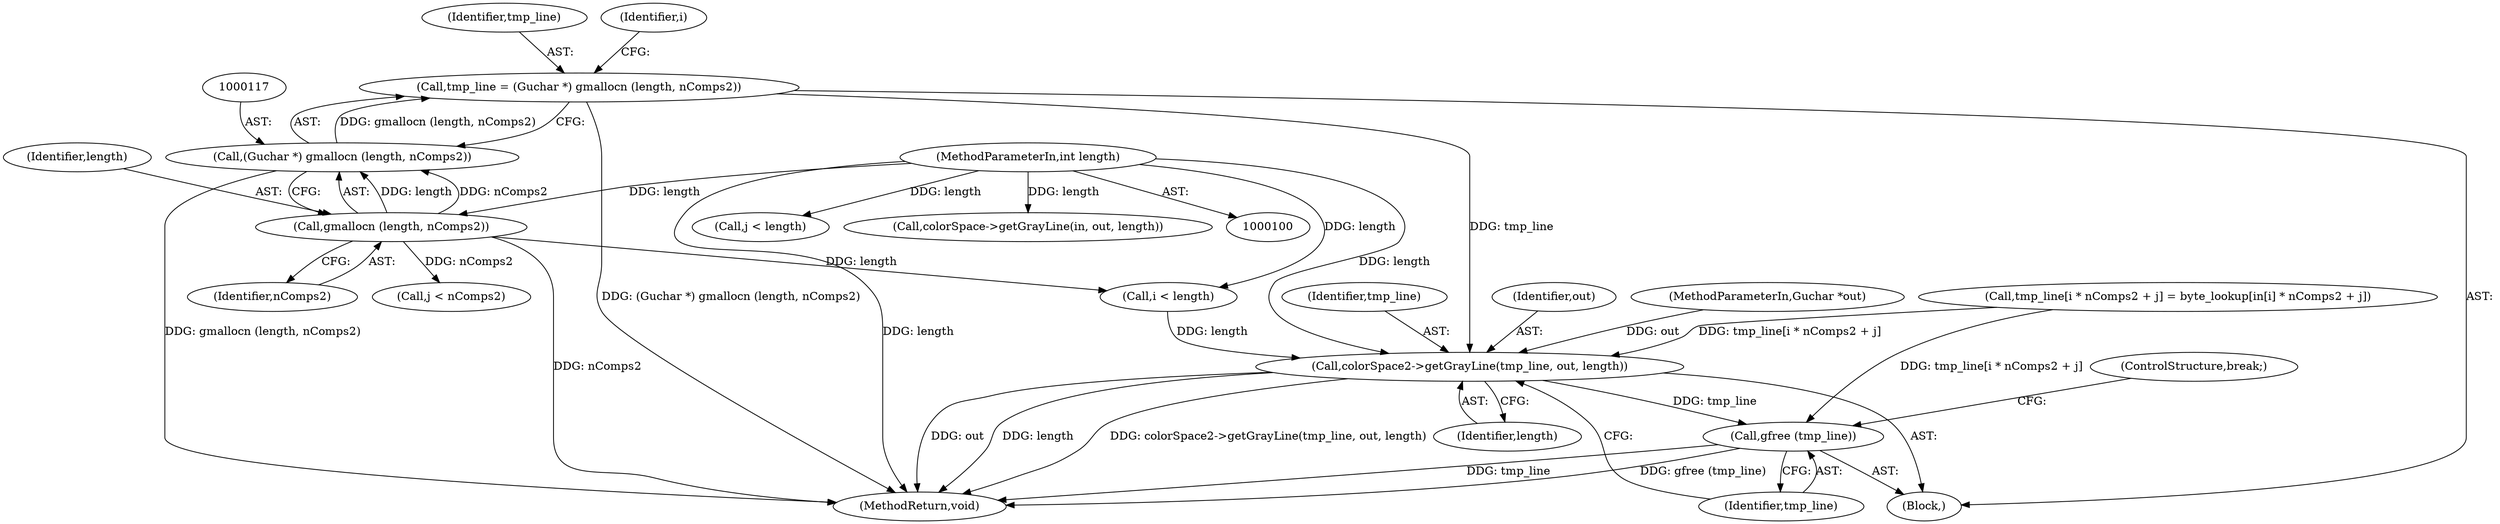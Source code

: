 digraph "0_poppler_7b2d314a61fd0e12f47c62996cb49ec0d1ba747a_5@pointer" {
"1000114" [label="(Call,tmp_line = (Guchar *) gmallocn (length, nComps2))"];
"1000116" [label="(Call,(Guchar *) gmallocn (length, nComps2))"];
"1000118" [label="(Call,gmallocn (length, nComps2))"];
"1000103" [label="(MethodParameterIn,int length)"];
"1000158" [label="(Call,colorSpace2->getGrayLine(tmp_line, out, length))"];
"1000162" [label="(Call,gfree (tmp_line))"];
"1000141" [label="(Call,tmp_line[i * nComps2 + j] = byte_lookup[in[i] * nComps2 + j])"];
"1000162" [label="(Call,gfree (tmp_line))"];
"1000119" [label="(Identifier,length)"];
"1000103" [label="(MethodParameterIn,int length)"];
"1000115" [label="(Identifier,tmp_line)"];
"1000123" [label="(Identifier,i)"];
"1000163" [label="(Identifier,tmp_line)"];
"1000173" [label="(Call,j < length)"];
"1000118" [label="(Call,gmallocn (length, nComps2))"];
"1000161" [label="(Identifier,length)"];
"1000135" [label="(Call,j < nComps2)"];
"1000206" [label="(MethodReturn,void)"];
"1000164" [label="(ControlStructure,break;)"];
"1000111" [label="(Block,)"];
"1000160" [label="(Identifier,out)"];
"1000102" [label="(MethodParameterIn,Guchar *out)"];
"1000201" [label="(Call,colorSpace->getGrayLine(in, out, length))"];
"1000125" [label="(Call,i < length)"];
"1000158" [label="(Call,colorSpace2->getGrayLine(tmp_line, out, length))"];
"1000116" [label="(Call,(Guchar *) gmallocn (length, nComps2))"];
"1000120" [label="(Identifier,nComps2)"];
"1000114" [label="(Call,tmp_line = (Guchar *) gmallocn (length, nComps2))"];
"1000159" [label="(Identifier,tmp_line)"];
"1000114" -> "1000111"  [label="AST: "];
"1000114" -> "1000116"  [label="CFG: "];
"1000115" -> "1000114"  [label="AST: "];
"1000116" -> "1000114"  [label="AST: "];
"1000123" -> "1000114"  [label="CFG: "];
"1000114" -> "1000206"  [label="DDG: (Guchar *) gmallocn (length, nComps2)"];
"1000116" -> "1000114"  [label="DDG: gmallocn (length, nComps2)"];
"1000114" -> "1000158"  [label="DDG: tmp_line"];
"1000116" -> "1000118"  [label="CFG: "];
"1000117" -> "1000116"  [label="AST: "];
"1000118" -> "1000116"  [label="AST: "];
"1000116" -> "1000206"  [label="DDG: gmallocn (length, nComps2)"];
"1000118" -> "1000116"  [label="DDG: length"];
"1000118" -> "1000116"  [label="DDG: nComps2"];
"1000118" -> "1000120"  [label="CFG: "];
"1000119" -> "1000118"  [label="AST: "];
"1000120" -> "1000118"  [label="AST: "];
"1000118" -> "1000206"  [label="DDG: nComps2"];
"1000103" -> "1000118"  [label="DDG: length"];
"1000118" -> "1000125"  [label="DDG: length"];
"1000118" -> "1000135"  [label="DDG: nComps2"];
"1000103" -> "1000100"  [label="AST: "];
"1000103" -> "1000206"  [label="DDG: length"];
"1000103" -> "1000125"  [label="DDG: length"];
"1000103" -> "1000158"  [label="DDG: length"];
"1000103" -> "1000173"  [label="DDG: length"];
"1000103" -> "1000201"  [label="DDG: length"];
"1000158" -> "1000111"  [label="AST: "];
"1000158" -> "1000161"  [label="CFG: "];
"1000159" -> "1000158"  [label="AST: "];
"1000160" -> "1000158"  [label="AST: "];
"1000161" -> "1000158"  [label="AST: "];
"1000163" -> "1000158"  [label="CFG: "];
"1000158" -> "1000206"  [label="DDG: out"];
"1000158" -> "1000206"  [label="DDG: colorSpace2->getGrayLine(tmp_line, out, length)"];
"1000158" -> "1000206"  [label="DDG: length"];
"1000141" -> "1000158"  [label="DDG: tmp_line[i * nComps2 + j]"];
"1000102" -> "1000158"  [label="DDG: out"];
"1000125" -> "1000158"  [label="DDG: length"];
"1000158" -> "1000162"  [label="DDG: tmp_line"];
"1000162" -> "1000111"  [label="AST: "];
"1000162" -> "1000163"  [label="CFG: "];
"1000163" -> "1000162"  [label="AST: "];
"1000164" -> "1000162"  [label="CFG: "];
"1000162" -> "1000206"  [label="DDG: tmp_line"];
"1000162" -> "1000206"  [label="DDG: gfree (tmp_line)"];
"1000141" -> "1000162"  [label="DDG: tmp_line[i * nComps2 + j]"];
}
